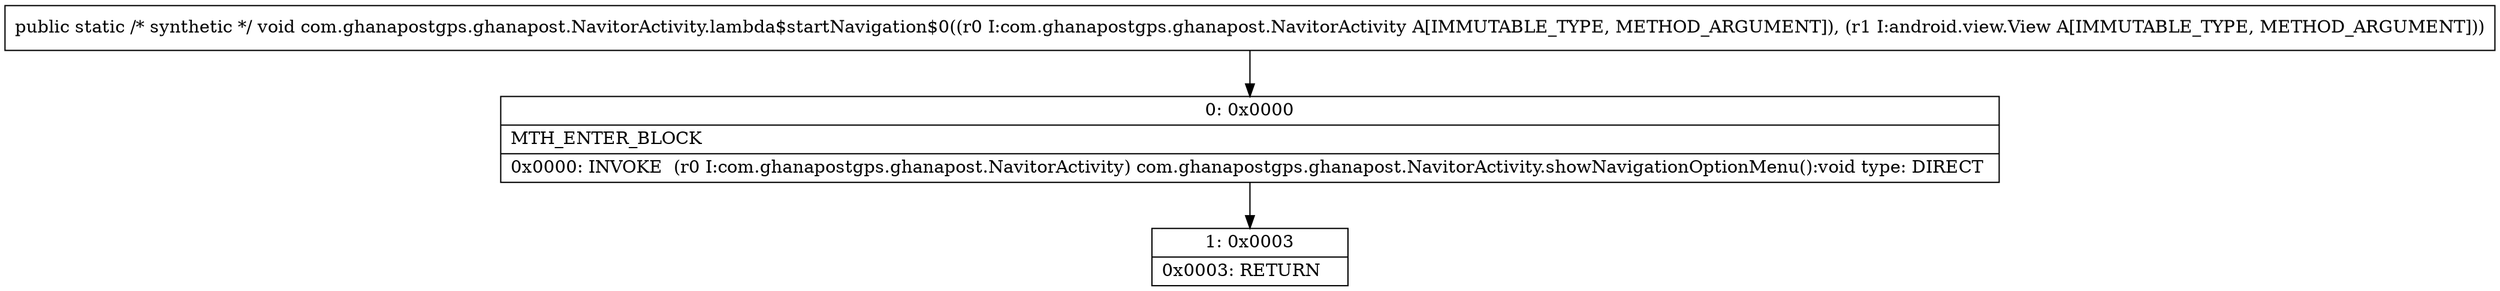 digraph "CFG forcom.ghanapostgps.ghanapost.NavitorActivity.lambda$startNavigation$0(Lcom\/ghanapostgps\/ghanapost\/NavitorActivity;Landroid\/view\/View;)V" {
Node_0 [shape=record,label="{0\:\ 0x0000|MTH_ENTER_BLOCK\l|0x0000: INVOKE  (r0 I:com.ghanapostgps.ghanapost.NavitorActivity) com.ghanapostgps.ghanapost.NavitorActivity.showNavigationOptionMenu():void type: DIRECT \l}"];
Node_1 [shape=record,label="{1\:\ 0x0003|0x0003: RETURN   \l}"];
MethodNode[shape=record,label="{public static \/* synthetic *\/ void com.ghanapostgps.ghanapost.NavitorActivity.lambda$startNavigation$0((r0 I:com.ghanapostgps.ghanapost.NavitorActivity A[IMMUTABLE_TYPE, METHOD_ARGUMENT]), (r1 I:android.view.View A[IMMUTABLE_TYPE, METHOD_ARGUMENT])) }"];
MethodNode -> Node_0;
Node_0 -> Node_1;
}

